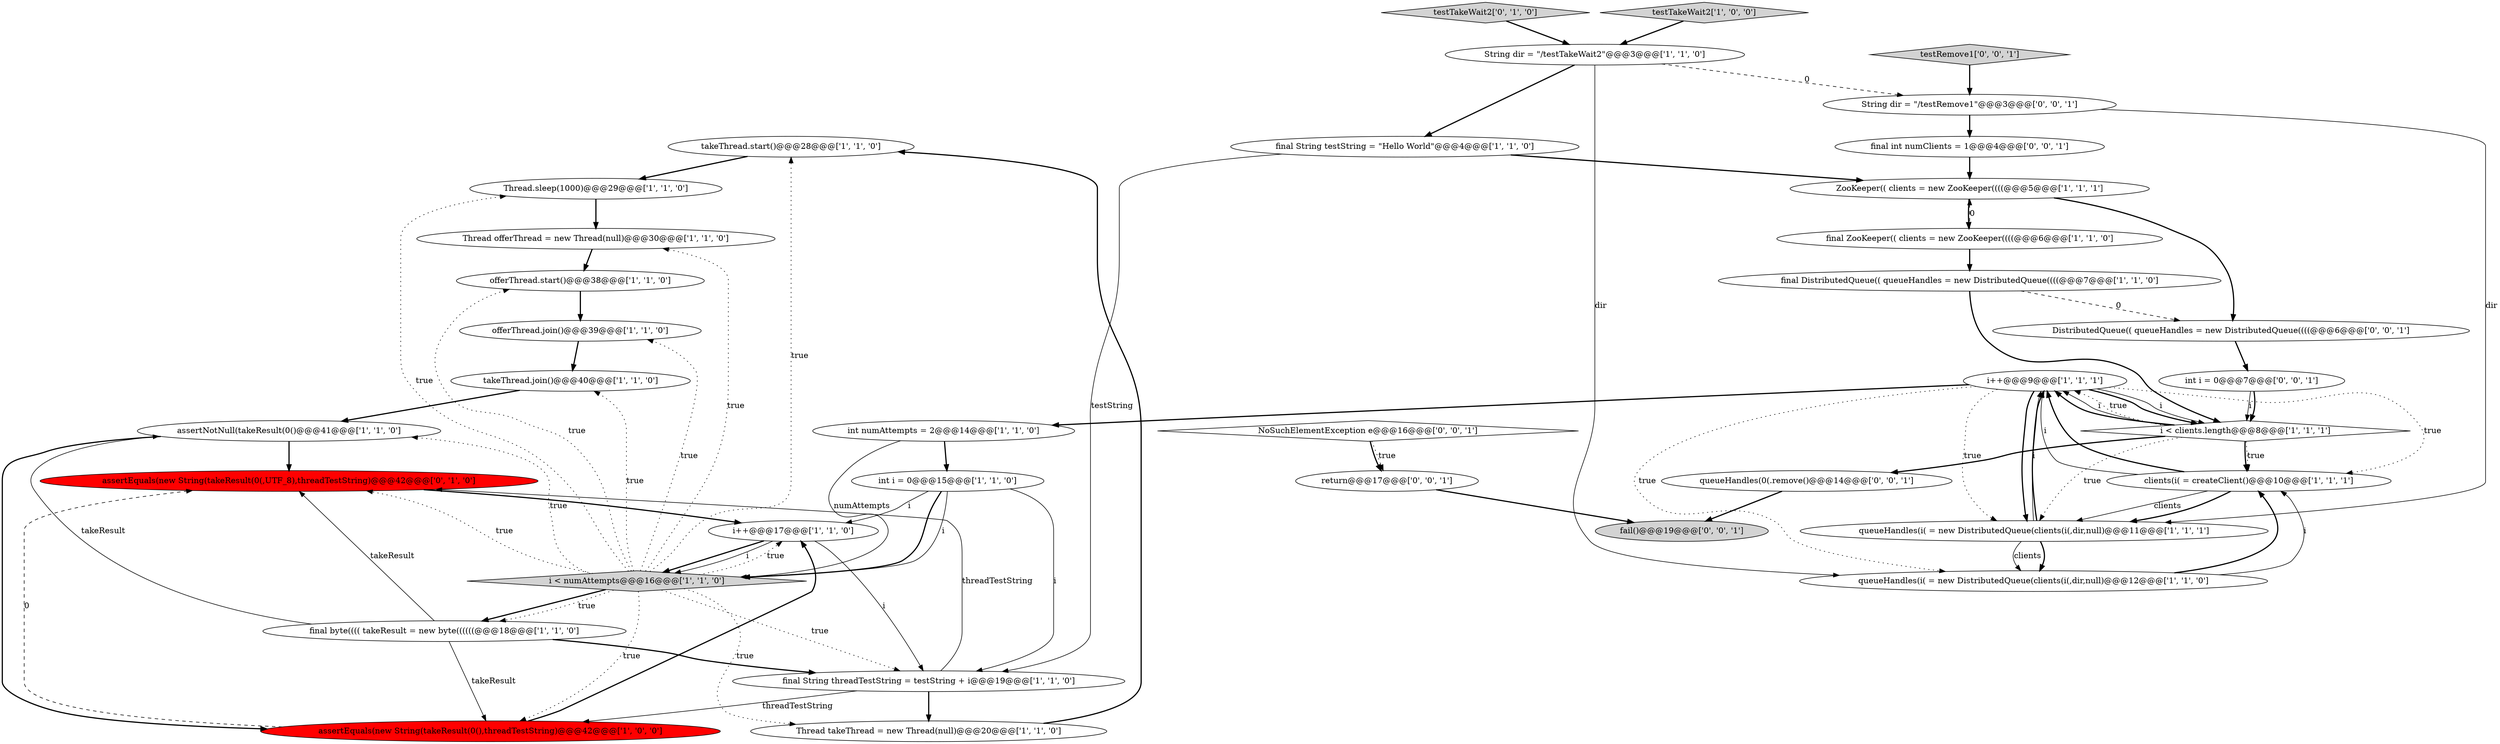 digraph {
16 [style = filled, label = "takeThread.start()@@@28@@@['1', '1', '0']", fillcolor = white, shape = ellipse image = "AAA0AAABBB1BBB"];
9 [style = filled, label = "takeThread.join()@@@40@@@['1', '1', '0']", fillcolor = white, shape = ellipse image = "AAA0AAABBB1BBB"];
8 [style = filled, label = "final String threadTestString = testString + i@@@19@@@['1', '1', '0']", fillcolor = white, shape = ellipse image = "AAA0AAABBB1BBB"];
24 [style = filled, label = "assertNotNull(takeResult(0()@@@41@@@['1', '1', '0']", fillcolor = white, shape = ellipse image = "AAA0AAABBB1BBB"];
27 [style = filled, label = "assertEquals(new String(takeResult(0(,UTF_8),threadTestString)@@@42@@@['0', '1', '0']", fillcolor = red, shape = ellipse image = "AAA1AAABBB2BBB"];
2 [style = filled, label = "i++@@@9@@@['1', '1', '1']", fillcolor = white, shape = ellipse image = "AAA0AAABBB1BBB"];
32 [style = filled, label = "String dir = \"/testRemove1\"@@@3@@@['0', '0', '1']", fillcolor = white, shape = ellipse image = "AAA0AAABBB3BBB"];
33 [style = filled, label = "DistributedQueue(( queueHandles = new DistributedQueue((((@@@6@@@['0', '0', '1']", fillcolor = white, shape = ellipse image = "AAA0AAABBB3BBB"];
18 [style = filled, label = "clients(i( = createClient()@@@10@@@['1', '1', '1']", fillcolor = white, shape = ellipse image = "AAA0AAABBB1BBB"];
12 [style = filled, label = "final DistributedQueue(( queueHandles = new DistributedQueue((((@@@7@@@['1', '1', '0']", fillcolor = white, shape = ellipse image = "AAA0AAABBB1BBB"];
13 [style = filled, label = "final byte(((( takeResult = new byte((((((@@@18@@@['1', '1', '0']", fillcolor = white, shape = ellipse image = "AAA0AAABBB1BBB"];
30 [style = filled, label = "fail()@@@19@@@['0', '0', '1']", fillcolor = lightgray, shape = ellipse image = "AAA0AAABBB3BBB"];
25 [style = filled, label = "offerThread.join()@@@39@@@['1', '1', '0']", fillcolor = white, shape = ellipse image = "AAA0AAABBB1BBB"];
21 [style = filled, label = "queueHandles(i( = new DistributedQueue(clients(i(,dir,null)@@@11@@@['1', '1', '1']", fillcolor = white, shape = ellipse image = "AAA0AAABBB1BBB"];
1 [style = filled, label = "int numAttempts = 2@@@14@@@['1', '1', '0']", fillcolor = white, shape = ellipse image = "AAA0AAABBB1BBB"];
7 [style = filled, label = "offerThread.start()@@@38@@@['1', '1', '0']", fillcolor = white, shape = ellipse image = "AAA0AAABBB1BBB"];
35 [style = filled, label = "int i = 0@@@7@@@['0', '0', '1']", fillcolor = white, shape = ellipse image = "AAA0AAABBB3BBB"];
14 [style = filled, label = "int i = 0@@@15@@@['1', '1', '0']", fillcolor = white, shape = ellipse image = "AAA0AAABBB1BBB"];
11 [style = filled, label = "Thread offerThread = new Thread(null)@@@30@@@['1', '1', '0']", fillcolor = white, shape = ellipse image = "AAA0AAABBB1BBB"];
17 [style = filled, label = "final String testString = \"Hello World\"@@@4@@@['1', '1', '0']", fillcolor = white, shape = ellipse image = "AAA0AAABBB1BBB"];
4 [style = filled, label = "assertEquals(new String(takeResult(0(),threadTestString)@@@42@@@['1', '0', '0']", fillcolor = red, shape = ellipse image = "AAA1AAABBB1BBB"];
3 [style = filled, label = "Thread takeThread = new Thread(null)@@@20@@@['1', '1', '0']", fillcolor = white, shape = ellipse image = "AAA0AAABBB1BBB"];
36 [style = filled, label = "NoSuchElementException e@@@16@@@['0', '0', '1']", fillcolor = white, shape = diamond image = "AAA0AAABBB3BBB"];
22 [style = filled, label = "Thread.sleep(1000)@@@29@@@['1', '1', '0']", fillcolor = white, shape = ellipse image = "AAA0AAABBB1BBB"];
26 [style = filled, label = "testTakeWait2['0', '1', '0']", fillcolor = lightgray, shape = diamond image = "AAA0AAABBB2BBB"];
20 [style = filled, label = "i++@@@17@@@['1', '1', '0']", fillcolor = white, shape = ellipse image = "AAA0AAABBB1BBB"];
19 [style = filled, label = "String dir = \"/testTakeWait2\"@@@3@@@['1', '1', '0']", fillcolor = white, shape = ellipse image = "AAA0AAABBB1BBB"];
23 [style = filled, label = "i < numAttempts@@@16@@@['1', '1', '0']", fillcolor = lightgray, shape = diamond image = "AAA0AAABBB1BBB"];
31 [style = filled, label = "testRemove1['0', '0', '1']", fillcolor = lightgray, shape = diamond image = "AAA0AAABBB3BBB"];
0 [style = filled, label = "ZooKeeper(( clients = new ZooKeeper((((@@@5@@@['1', '1', '1']", fillcolor = white, shape = ellipse image = "AAA0AAABBB1BBB"];
34 [style = filled, label = "return@@@17@@@['0', '0', '1']", fillcolor = white, shape = ellipse image = "AAA0AAABBB3BBB"];
29 [style = filled, label = "queueHandles(0(.remove()@@@14@@@['0', '0', '1']", fillcolor = white, shape = ellipse image = "AAA0AAABBB3BBB"];
6 [style = filled, label = "i < clients.length@@@8@@@['1', '1', '1']", fillcolor = white, shape = diamond image = "AAA0AAABBB1BBB"];
15 [style = filled, label = "queueHandles(i( = new DistributedQueue(clients(i(,dir,null)@@@12@@@['1', '1', '0']", fillcolor = white, shape = ellipse image = "AAA0AAABBB1BBB"];
10 [style = filled, label = "testTakeWait2['1', '0', '0']", fillcolor = lightgray, shape = diamond image = "AAA0AAABBB1BBB"];
5 [style = filled, label = "final ZooKeeper(( clients = new ZooKeeper((((@@@6@@@['1', '1', '0']", fillcolor = white, shape = ellipse image = "AAA0AAABBB1BBB"];
28 [style = filled, label = "final int numClients = 1@@@4@@@['0', '0', '1']", fillcolor = white, shape = ellipse image = "AAA0AAABBB3BBB"];
29->30 [style = bold, label=""];
23->22 [style = dotted, label="true"];
13->24 [style = solid, label="takeResult"];
2->6 [style = bold, label=""];
21->15 [style = bold, label=""];
10->19 [style = bold, label=""];
32->21 [style = solid, label="dir"];
2->15 [style = dotted, label="true"];
3->16 [style = bold, label=""];
2->18 [style = dotted, label="true"];
6->29 [style = bold, label=""];
21->2 [style = solid, label="i"];
21->2 [style = bold, label=""];
28->0 [style = bold, label=""];
23->4 [style = dotted, label="true"];
6->18 [style = dotted, label="true"];
23->13 [style = bold, label=""];
18->2 [style = solid, label="i"];
24->27 [style = bold, label=""];
9->24 [style = bold, label=""];
15->18 [style = solid, label="i"];
2->21 [style = dotted, label="true"];
13->27 [style = solid, label="takeResult"];
23->9 [style = dotted, label="true"];
6->2 [style = bold, label=""];
17->8 [style = solid, label="testString"];
6->2 [style = solid, label="i"];
20->23 [style = bold, label=""];
20->23 [style = solid, label="i"];
2->21 [style = bold, label=""];
23->27 [style = dotted, label="true"];
23->3 [style = dotted, label="true"];
19->32 [style = dashed, label="0"];
27->20 [style = bold, label=""];
23->24 [style = dotted, label="true"];
22->11 [style = bold, label=""];
18->21 [style = solid, label="clients"];
23->16 [style = dotted, label="true"];
20->8 [style = solid, label="i"];
12->33 [style = dashed, label="0"];
2->1 [style = bold, label=""];
6->18 [style = bold, label=""];
31->32 [style = bold, label=""];
25->9 [style = bold, label=""];
8->3 [style = bold, label=""];
4->27 [style = dashed, label="0"];
13->4 [style = solid, label="takeResult"];
19->17 [style = bold, label=""];
23->7 [style = dotted, label="true"];
26->19 [style = bold, label=""];
8->27 [style = solid, label="threadTestString"];
23->20 [style = dotted, label="true"];
6->2 [style = dotted, label="true"];
17->0 [style = bold, label=""];
14->23 [style = bold, label=""];
23->13 [style = dotted, label="true"];
4->20 [style = bold, label=""];
14->20 [style = solid, label="i"];
5->0 [style = dashed, label="0"];
1->23 [style = solid, label="numAttempts"];
18->21 [style = bold, label=""];
6->21 [style = dotted, label="true"];
8->4 [style = solid, label="threadTestString"];
23->25 [style = dotted, label="true"];
36->34 [style = bold, label=""];
0->5 [style = bold, label=""];
33->35 [style = bold, label=""];
21->15 [style = solid, label="clients"];
23->8 [style = dotted, label="true"];
35->6 [style = bold, label=""];
2->6 [style = solid, label="i"];
19->15 [style = solid, label="dir"];
18->2 [style = bold, label=""];
16->22 [style = bold, label=""];
12->6 [style = bold, label=""];
14->8 [style = solid, label="i"];
15->18 [style = bold, label=""];
34->30 [style = bold, label=""];
35->6 [style = solid, label="i"];
24->4 [style = bold, label=""];
0->33 [style = bold, label=""];
5->12 [style = bold, label=""];
14->23 [style = solid, label="i"];
1->14 [style = bold, label=""];
7->25 [style = bold, label=""];
13->8 [style = bold, label=""];
36->34 [style = dotted, label="true"];
32->28 [style = bold, label=""];
11->7 [style = bold, label=""];
23->11 [style = dotted, label="true"];
}
